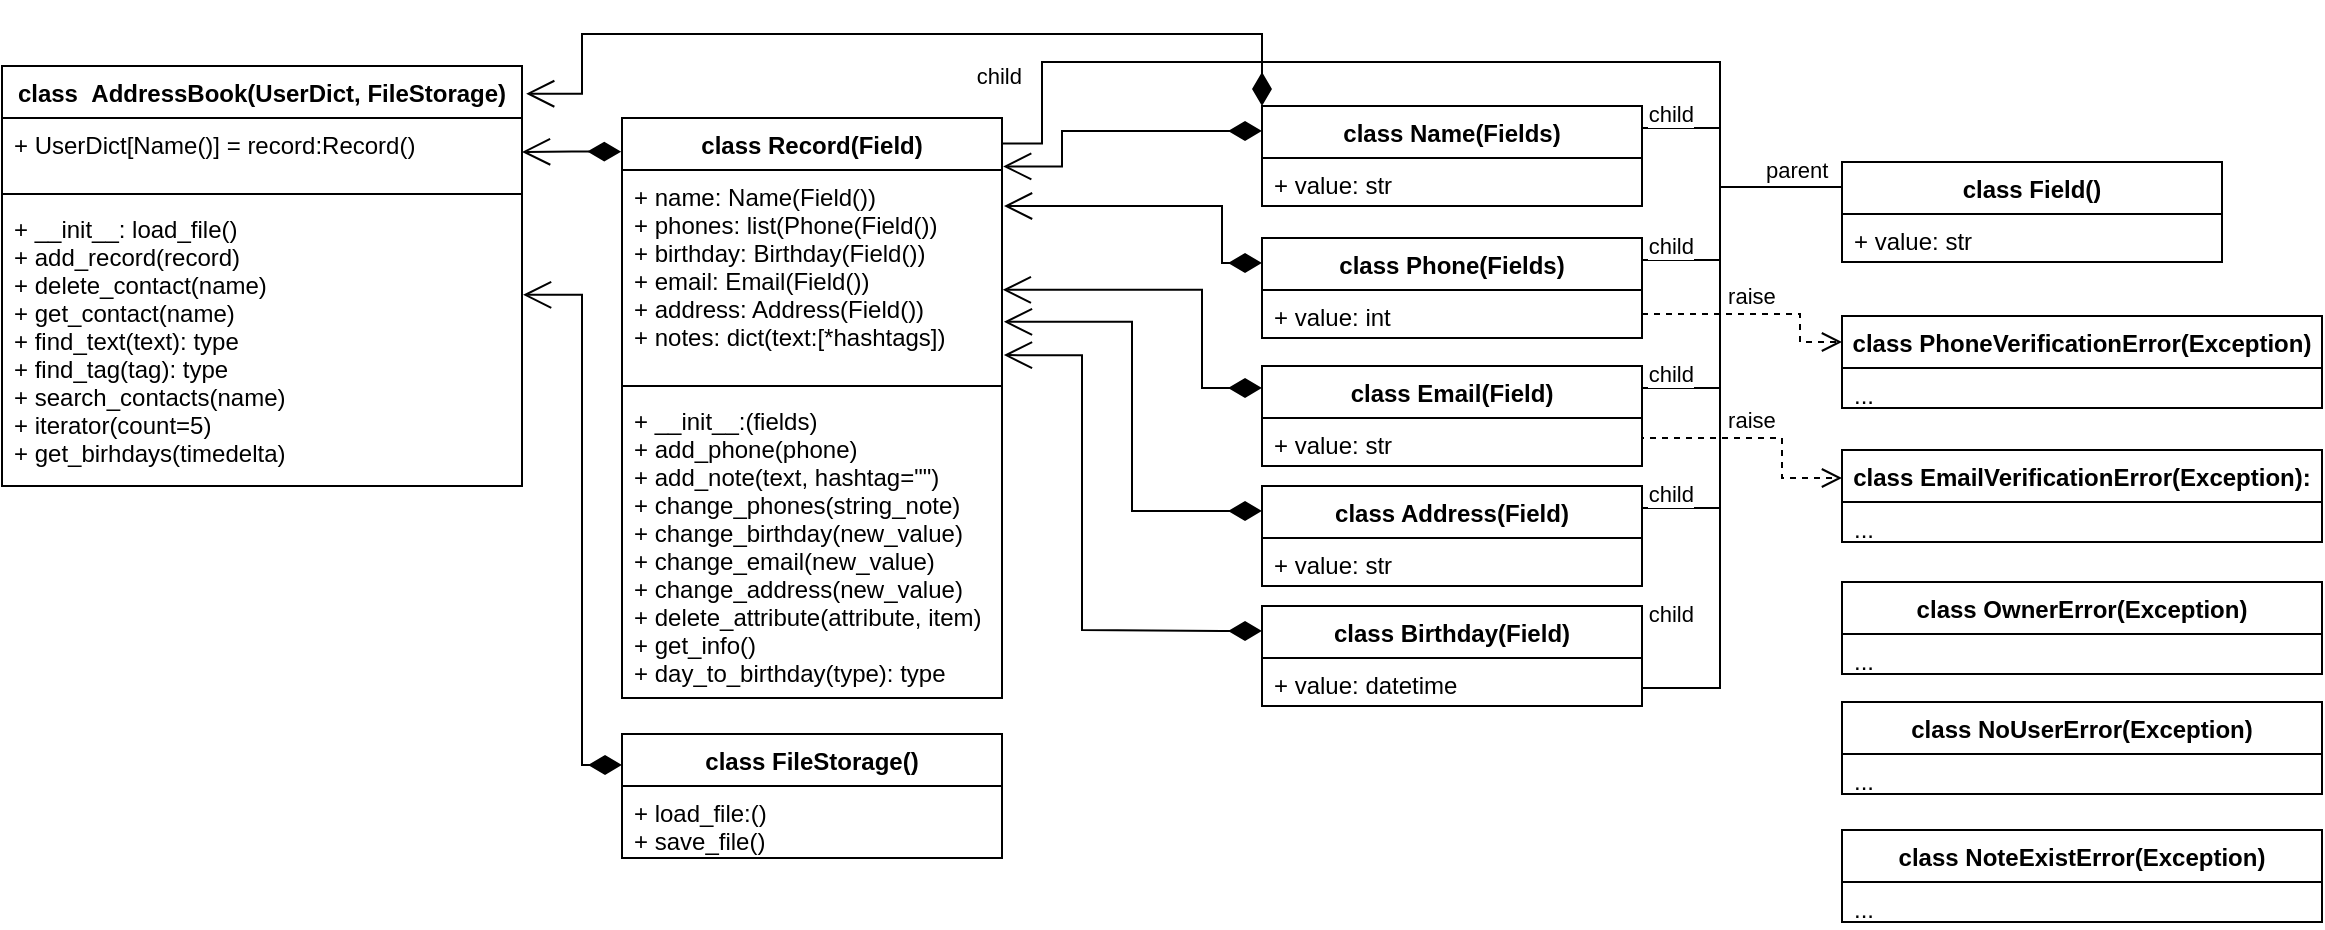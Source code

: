 <mxfile version="20.8.1" type="github" pages="2"><diagram id="h4wb6PVgTzQb7eQbDUsY" name="Class UML"><mxGraphModel dx="1050" dy="511" grid="1" gridSize="10" guides="1" tooltips="1" connect="1" arrows="1" fold="1" page="1" pageScale="1" pageWidth="1169" pageHeight="827" math="0" shadow="0"><root><mxCell id="0"/><mxCell id="1" parent="0"/><mxCell id="5iGjb7_cX-6stqhXsXWi-3" value="&lt;span style=&quot;&quot;&gt;class&amp;nbsp;&amp;nbsp;&lt;/span&gt;AddressBook(UserDict, FileStorage)" style="swimlane;fontStyle=1;align=center;verticalAlign=top;childLayout=stackLayout;horizontal=1;startSize=26;horizontalStack=0;resizeParent=1;resizeParentMax=0;resizeLast=0;collapsible=1;marginBottom=0;whiteSpace=wrap;html=1;" parent="1" vertex="1"><mxGeometry y="96" width="260" height="210" as="geometry"/></mxCell><mxCell id="5iGjb7_cX-6stqhXsXWi-4" value="+ UserDict[Name()] = record:Record()" style="text;strokeColor=none;fillColor=none;align=left;verticalAlign=top;spacingLeft=4;spacingRight=4;overflow=hidden;rotatable=0;points=[[0,0.5],[1,0.5]];portConstraint=eastwest;" parent="5iGjb7_cX-6stqhXsXWi-3" vertex="1"><mxGeometry y="26" width="260" height="34" as="geometry"/></mxCell><mxCell id="5iGjb7_cX-6stqhXsXWi-5" value="" style="line;strokeWidth=1;fillColor=none;align=left;verticalAlign=middle;spacingTop=-1;spacingLeft=3;spacingRight=3;rotatable=0;labelPosition=right;points=[];portConstraint=eastwest;strokeColor=inherit;" parent="5iGjb7_cX-6stqhXsXWi-3" vertex="1"><mxGeometry y="60" width="260" height="8" as="geometry"/></mxCell><mxCell id="5iGjb7_cX-6stqhXsXWi-6" value="+ __init__: load_file()&#xA;+ add_record(record)&#xA;+ delete_contact(name)&#xA;+ get_contact(name)&#xA;+ find_text(text): type&#xA;+ find_tag(tag): type&#xA;+ search_contacts(name)&#xA;+ iterator(count=5)&#xA;+ get_birhdays(timedelta)&#xA;&#xA;" style="text;strokeColor=none;fillColor=none;align=left;verticalAlign=top;spacingLeft=4;spacingRight=4;overflow=hidden;rotatable=0;points=[[0,0.5],[1,0.5]];portConstraint=eastwest;" parent="5iGjb7_cX-6stqhXsXWi-3" vertex="1"><mxGeometry y="68" width="260" height="142" as="geometry"/></mxCell><mxCell id="5iGjb7_cX-6stqhXsXWi-14" value="class FileStorage()" style="swimlane;fontStyle=1;align=center;verticalAlign=top;childLayout=stackLayout;horizontal=1;startSize=26;horizontalStack=0;resizeParent=1;resizeParentMax=0;resizeLast=0;collapsible=1;marginBottom=0;" parent="1" vertex="1"><mxGeometry x="310" y="430" width="190" height="62" as="geometry"/></mxCell><mxCell id="5iGjb7_cX-6stqhXsXWi-15" value="+ load_file:()&#xA;+ save_file()" style="text;strokeColor=none;fillColor=none;align=left;verticalAlign=top;spacingLeft=4;spacingRight=4;overflow=hidden;rotatable=0;points=[[0,0.5],[1,0.5]];portConstraint=eastwest;" parent="5iGjb7_cX-6stqhXsXWi-14" vertex="1"><mxGeometry y="26" width="190" height="36" as="geometry"/></mxCell><mxCell id="5iGjb7_cX-6stqhXsXWi-37" value="class Field()" style="swimlane;fontStyle=1;align=center;verticalAlign=top;childLayout=stackLayout;horizontal=1;startSize=26;horizontalStack=0;resizeParent=1;resizeParentMax=0;resizeLast=0;collapsible=1;marginBottom=0;" parent="1" vertex="1"><mxGeometry x="920" y="144" width="190" height="50" as="geometry"/></mxCell><mxCell id="5iGjb7_cX-6stqhXsXWi-38" value="+ value: str" style="text;strokeColor=none;fillColor=none;align=left;verticalAlign=top;spacingLeft=4;spacingRight=4;overflow=hidden;rotatable=0;points=[[0,0.5],[1,0.5]];portConstraint=eastwest;" parent="5iGjb7_cX-6stqhXsXWi-37" vertex="1"><mxGeometry y="26" width="190" height="24" as="geometry"/></mxCell><mxCell id="5iGjb7_cX-6stqhXsXWi-40" value="class Name(Fields)" style="swimlane;fontStyle=1;align=center;verticalAlign=top;childLayout=stackLayout;horizontal=1;startSize=26;horizontalStack=0;resizeParent=1;resizeParentMax=0;resizeLast=0;collapsible=1;marginBottom=0;" parent="1" vertex="1"><mxGeometry x="630" y="116" width="190" height="50" as="geometry"/></mxCell><mxCell id="5iGjb7_cX-6stqhXsXWi-41" value="+ value: str" style="text;strokeColor=none;fillColor=none;align=left;verticalAlign=top;spacingLeft=4;spacingRight=4;overflow=hidden;rotatable=0;points=[[0,0.5],[1,0.5]];portConstraint=eastwest;" parent="5iGjb7_cX-6stqhXsXWi-40" vertex="1"><mxGeometry y="26" width="190" height="24" as="geometry"/></mxCell><mxCell id="5iGjb7_cX-6stqhXsXWi-43" value="class Phone(Fields)" style="swimlane;fontStyle=1;align=center;verticalAlign=top;childLayout=stackLayout;horizontal=1;startSize=26;horizontalStack=0;resizeParent=1;resizeParentMax=0;resizeLast=0;collapsible=1;marginBottom=0;" parent="1" vertex="1"><mxGeometry x="630" y="182" width="190" height="50" as="geometry"/></mxCell><mxCell id="5iGjb7_cX-6stqhXsXWi-44" value="+ value: int" style="text;strokeColor=none;fillColor=none;align=left;verticalAlign=top;spacingLeft=4;spacingRight=4;overflow=hidden;rotatable=0;points=[[0,0.5],[1,0.5]];portConstraint=eastwest;" parent="5iGjb7_cX-6stqhXsXWi-43" vertex="1"><mxGeometry y="26" width="190" height="24" as="geometry"/></mxCell><mxCell id="5iGjb7_cX-6stqhXsXWi-53" value="" style="endArrow=none;html=1;edgeStyle=orthogonalEdgeStyle;rounded=0;entryX=1;entryY=0.25;entryDx=0;entryDy=0;exitX=0;exitY=0.25;exitDx=0;exitDy=0;fontStyle=1" parent="1" source="5iGjb7_cX-6stqhXsXWi-37" target="5iGjb7_cX-6stqhXsXWi-40" edge="1"><mxGeometry relative="1" as="geometry"><mxPoint x="839" y="194" as="sourcePoint"/><mxPoint x="999" y="194" as="targetPoint"/><Array as="points"><mxPoint x="859" y="157"/><mxPoint x="859" y="127"/></Array></mxGeometry></mxCell><mxCell id="5iGjb7_cX-6stqhXsXWi-54" value="parent" style="edgeLabel;resizable=0;html=1;align=left;verticalAlign=bottom;" parent="5iGjb7_cX-6stqhXsXWi-53" connectable="0" vertex="1"><mxGeometry x="-1" relative="1" as="geometry"><mxPoint x="-40" as="offset"/></mxGeometry></mxCell><mxCell id="5iGjb7_cX-6stqhXsXWi-55" value="child" style="edgeLabel;resizable=0;html=1;align=right;verticalAlign=bottom;" parent="5iGjb7_cX-6stqhXsXWi-53" connectable="0" vertex="1"><mxGeometry x="1" relative="1" as="geometry"><mxPoint x="26" as="offset"/></mxGeometry></mxCell><mxCell id="5iGjb7_cX-6stqhXsXWi-56" value="" style="endArrow=none;html=1;edgeStyle=orthogonalEdgeStyle;rounded=0;entryX=1;entryY=0.25;entryDx=0;entryDy=0;exitX=0;exitY=0.25;exitDx=0;exitDy=0;" parent="1" source="5iGjb7_cX-6stqhXsXWi-37" target="5iGjb7_cX-6stqhXsXWi-43" edge="1"><mxGeometry relative="1" as="geometry"><mxPoint x="879" y="164" as="sourcePoint"/><mxPoint x="833" y="152.5" as="targetPoint"/><Array as="points"><mxPoint x="859" y="157"/><mxPoint x="859" y="193"/></Array></mxGeometry></mxCell><mxCell id="5iGjb7_cX-6stqhXsXWi-58" value="child" style="edgeLabel;resizable=0;html=1;align=right;verticalAlign=bottom;" parent="5iGjb7_cX-6stqhXsXWi-56" connectable="0" vertex="1"><mxGeometry x="1" relative="1" as="geometry"><mxPoint x="26" as="offset"/></mxGeometry></mxCell><mxCell id="5iGjb7_cX-6stqhXsXWi-59" value="" style="endArrow=none;html=1;edgeStyle=orthogonalEdgeStyle;rounded=0;exitX=0;exitY=0.25;exitDx=0;exitDy=0;entryX=1;entryY=0.25;entryDx=0;entryDy=0;" parent="1" source="5iGjb7_cX-6stqhXsXWi-37" target="5iGjb7_cX-6stqhXsXWi-61" edge="1"><mxGeometry relative="1" as="geometry"><mxPoint x="939" y="166.5" as="sourcePoint"/><mxPoint x="889" y="274" as="targetPoint"/><Array as="points"><mxPoint x="859" y="157"/><mxPoint x="859" y="257"/></Array></mxGeometry></mxCell><mxCell id="5iGjb7_cX-6stqhXsXWi-60" value="child" style="edgeLabel;resizable=0;html=1;align=right;verticalAlign=bottom;" parent="5iGjb7_cX-6stqhXsXWi-59" connectable="0" vertex="1"><mxGeometry x="1" relative="1" as="geometry"><mxPoint x="26" as="offset"/></mxGeometry></mxCell><mxCell id="5iGjb7_cX-6stqhXsXWi-61" value="class Email(Field)" style="swimlane;fontStyle=1;align=center;verticalAlign=top;childLayout=stackLayout;horizontal=1;startSize=26;horizontalStack=0;resizeParent=1;resizeParentMax=0;resizeLast=0;collapsible=1;marginBottom=0;" parent="1" vertex="1"><mxGeometry x="630" y="246" width="190" height="50" as="geometry"/></mxCell><mxCell id="5iGjb7_cX-6stqhXsXWi-62" value="+ value: str" style="text;strokeColor=none;fillColor=none;align=left;verticalAlign=top;spacingLeft=4;spacingRight=4;overflow=hidden;rotatable=0;points=[[0,0.5],[1,0.5]];portConstraint=eastwest;" parent="5iGjb7_cX-6stqhXsXWi-61" vertex="1"><mxGeometry y="26" width="190" height="24" as="geometry"/></mxCell><mxCell id="5iGjb7_cX-6stqhXsXWi-63" value="" style="endArrow=none;html=1;edgeStyle=orthogonalEdgeStyle;rounded=0;exitX=0;exitY=0.25;exitDx=0;exitDy=0;entryX=1;entryY=0.25;entryDx=0;entryDy=0;" parent="1" source="5iGjb7_cX-6stqhXsXWi-37" target="5iGjb7_cX-6stqhXsXWi-67" edge="1"><mxGeometry relative="1" as="geometry"><mxPoint x="939" y="166.5" as="sourcePoint"/><mxPoint x="899" y="324" as="targetPoint"/><Array as="points"><mxPoint x="859" y="157"/><mxPoint x="859" y="317"/></Array></mxGeometry></mxCell><mxCell id="5iGjb7_cX-6stqhXsXWi-64" value="child" style="edgeLabel;resizable=0;html=1;align=right;verticalAlign=bottom;" parent="5iGjb7_cX-6stqhXsXWi-63" connectable="0" vertex="1"><mxGeometry x="1" relative="1" as="geometry"><mxPoint x="26" as="offset"/></mxGeometry></mxCell><mxCell id="5iGjb7_cX-6stqhXsXWi-67" value="class Address(Field)" style="swimlane;fontStyle=1;align=center;verticalAlign=top;childLayout=stackLayout;horizontal=1;startSize=26;horizontalStack=0;resizeParent=1;resizeParentMax=0;resizeLast=0;collapsible=1;marginBottom=0;" parent="1" vertex="1"><mxGeometry x="630" y="306" width="190" height="50" as="geometry"/></mxCell><mxCell id="5iGjb7_cX-6stqhXsXWi-68" value="+ value: str" style="text;strokeColor=none;fillColor=none;align=left;verticalAlign=top;spacingLeft=4;spacingRight=4;overflow=hidden;rotatable=0;points=[[0,0.5],[1,0.5]];portConstraint=eastwest;" parent="5iGjb7_cX-6stqhXsXWi-67" vertex="1"><mxGeometry y="26" width="190" height="24" as="geometry"/></mxCell><mxCell id="5iGjb7_cX-6stqhXsXWi-69" value="class Birthday(Field)" style="swimlane;fontStyle=1;align=center;verticalAlign=top;childLayout=stackLayout;horizontal=1;startSize=26;horizontalStack=0;resizeParent=1;resizeParentMax=0;resizeLast=0;collapsible=1;marginBottom=0;" parent="1" vertex="1"><mxGeometry x="630" y="366" width="190" height="50" as="geometry"/></mxCell><mxCell id="5iGjb7_cX-6stqhXsXWi-70" value="+ value: datetime" style="text;strokeColor=none;fillColor=none;align=left;verticalAlign=top;spacingLeft=4;spacingRight=4;overflow=hidden;rotatable=0;points=[[0,0.5],[1,0.5]];portConstraint=eastwest;" parent="5iGjb7_cX-6stqhXsXWi-69" vertex="1"><mxGeometry y="26" width="190" height="24" as="geometry"/></mxCell><mxCell id="5iGjb7_cX-6stqhXsXWi-71" value="" style="endArrow=none;html=1;edgeStyle=orthogonalEdgeStyle;rounded=0;exitX=0;exitY=0.25;exitDx=0;exitDy=0;entryX=1;entryY=0.25;entryDx=0;entryDy=0;" parent="1" source="5iGjb7_cX-6stqhXsXWi-37" target="5iGjb7_cX-6stqhXsXWi-69" edge="1"><mxGeometry relative="1" as="geometry"><mxPoint x="939" y="166.5" as="sourcePoint"/><mxPoint x="909" y="334.0" as="targetPoint"/><Array as="points"><mxPoint x="859" y="157"/><mxPoint x="859" y="407"/></Array></mxGeometry></mxCell><mxCell id="5iGjb7_cX-6stqhXsXWi-72" value="child" style="edgeLabel;resizable=0;html=1;align=right;verticalAlign=bottom;" parent="5iGjb7_cX-6stqhXsXWi-71" connectable="0" vertex="1"><mxGeometry x="1" relative="1" as="geometry"><mxPoint x="26" as="offset"/></mxGeometry></mxCell><mxCell id="5iGjb7_cX-6stqhXsXWi-74" value="class PhoneVerificationError(Exception)" style="swimlane;fontStyle=1;align=center;verticalAlign=top;childLayout=stackLayout;horizontal=1;startSize=26;horizontalStack=0;resizeParent=1;resizeParentMax=0;resizeLast=0;collapsible=1;marginBottom=0;" parent="1" vertex="1"><mxGeometry x="920" y="221" width="240" height="46" as="geometry"/></mxCell><mxCell id="5iGjb7_cX-6stqhXsXWi-75" value="..." style="text;strokeColor=none;fillColor=none;align=left;verticalAlign=top;spacingLeft=4;spacingRight=4;overflow=hidden;rotatable=0;points=[[0,0.5],[1,0.5]];portConstraint=eastwest;" parent="5iGjb7_cX-6stqhXsXWi-74" vertex="1"><mxGeometry y="26" width="240" height="20" as="geometry"/></mxCell><mxCell id="5iGjb7_cX-6stqhXsXWi-76" value="class NoteExistError(Exception)" style="swimlane;fontStyle=1;align=center;verticalAlign=top;childLayout=stackLayout;horizontal=1;startSize=26;horizontalStack=0;resizeParent=1;resizeParentMax=0;resizeLast=0;collapsible=1;marginBottom=0;" parent="1" vertex="1"><mxGeometry x="920" y="478" width="240" height="46" as="geometry"/></mxCell><mxCell id="5iGjb7_cX-6stqhXsXWi-77" value="..." style="text;strokeColor=none;fillColor=none;align=left;verticalAlign=top;spacingLeft=4;spacingRight=4;overflow=hidden;rotatable=0;points=[[0,0.5],[1,0.5]];portConstraint=eastwest;" parent="5iGjb7_cX-6stqhXsXWi-76" vertex="1"><mxGeometry y="26" width="240" height="20" as="geometry"/></mxCell><mxCell id="5iGjb7_cX-6stqhXsXWi-78" value="class EmailVerificationError(Exception):" style="swimlane;fontStyle=1;align=center;verticalAlign=top;childLayout=stackLayout;horizontal=1;startSize=26;horizontalStack=0;resizeParent=1;resizeParentMax=0;resizeLast=0;collapsible=1;marginBottom=0;" parent="1" vertex="1"><mxGeometry x="920" y="288" width="240" height="46" as="geometry"/></mxCell><mxCell id="5iGjb7_cX-6stqhXsXWi-79" value="..." style="text;strokeColor=none;fillColor=none;align=left;verticalAlign=top;spacingLeft=4;spacingRight=4;overflow=hidden;rotatable=0;points=[[0,0.5],[1,0.5]];portConstraint=eastwest;" parent="5iGjb7_cX-6stqhXsXWi-78" vertex="1"><mxGeometry y="26" width="240" height="20" as="geometry"/></mxCell><mxCell id="5iGjb7_cX-6stqhXsXWi-80" value="class OwnerError(Exception)" style="swimlane;fontStyle=1;align=center;verticalAlign=top;childLayout=stackLayout;horizontal=1;startSize=26;horizontalStack=0;resizeParent=1;resizeParentMax=0;resizeLast=0;collapsible=1;marginBottom=0;" parent="1" vertex="1"><mxGeometry x="920" y="354" width="240" height="46" as="geometry"/></mxCell><mxCell id="5iGjb7_cX-6stqhXsXWi-81" value="..." style="text;strokeColor=none;fillColor=none;align=left;verticalAlign=top;spacingLeft=4;spacingRight=4;overflow=hidden;rotatable=0;points=[[0,0.5],[1,0.5]];portConstraint=eastwest;" parent="5iGjb7_cX-6stqhXsXWi-80" vertex="1"><mxGeometry y="26" width="240" height="20" as="geometry"/></mxCell><mxCell id="5iGjb7_cX-6stqhXsXWi-82" value="class NoUserError(Exception)" style="swimlane;fontStyle=1;align=center;verticalAlign=top;childLayout=stackLayout;horizontal=1;startSize=26;horizontalStack=0;resizeParent=1;resizeParentMax=0;resizeLast=0;collapsible=1;marginBottom=0;" parent="1" vertex="1"><mxGeometry x="920" y="414" width="240" height="46" as="geometry"/></mxCell><mxCell id="5iGjb7_cX-6stqhXsXWi-83" value="..." style="text;strokeColor=none;fillColor=none;align=left;verticalAlign=top;spacingLeft=4;spacingRight=4;overflow=hidden;rotatable=0;points=[[0,0.5],[1,0.5]];portConstraint=eastwest;" parent="5iGjb7_cX-6stqhXsXWi-82" vertex="1"><mxGeometry y="26" width="240" height="20" as="geometry"/></mxCell><mxCell id="5iGjb7_cX-6stqhXsXWi-84" value="raise&amp;nbsp;" style="html=1;verticalAlign=bottom;endArrow=open;dashed=1;endSize=8;rounded=0;edgeStyle=orthogonalEdgeStyle;exitX=1;exitY=0.5;exitDx=0;exitDy=0;" parent="1" source="5iGjb7_cX-6stqhXsXWi-44" edge="1"><mxGeometry x="-0.024" relative="1" as="geometry"><mxPoint x="909" y="264" as="sourcePoint"/><mxPoint x="920" y="234" as="targetPoint"/><Array as="points"><mxPoint x="899" y="220"/><mxPoint x="899" y="234"/></Array><mxPoint as="offset"/></mxGeometry></mxCell><mxCell id="5iGjb7_cX-6stqhXsXWi-87" value="raise&amp;nbsp;" style="html=1;verticalAlign=bottom;endArrow=open;dashed=1;endSize=8;rounded=0;edgeStyle=orthogonalEdgeStyle;exitX=1;exitY=0.5;exitDx=0;exitDy=0;" parent="1" source="5iGjb7_cX-6stqhXsXWi-62" edge="1"><mxGeometry x="-0.053" relative="1" as="geometry"><mxPoint x="823" y="310" as="sourcePoint"/><mxPoint x="920" y="302" as="targetPoint"/><Array as="points"><mxPoint x="820" y="282"/><mxPoint x="890" y="282"/><mxPoint x="890" y="302"/></Array><mxPoint as="offset"/></mxGeometry></mxCell><mxCell id="5iGjb7_cX-6stqhXsXWi-88" value="class Record(Field)" style="swimlane;fontStyle=1;align=center;verticalAlign=top;childLayout=stackLayout;horizontal=1;startSize=26;horizontalStack=0;resizeParent=1;resizeParentMax=0;resizeLast=0;collapsible=1;marginBottom=0;" parent="1" vertex="1"><mxGeometry x="310" y="122" width="190" height="290" as="geometry"/></mxCell><mxCell id="5iGjb7_cX-6stqhXsXWi-89" value="+ name: Name(Field())&#xA;+ phones: list(Phone(Field())&#xA;+ birthday: Birthday(Field())&#xA;+ email: Email(Field())&#xA;+ address: Address(Field())&#xA;+ notes: dict(text:[*hashtags])&#xA;" style="text;strokeColor=none;fillColor=none;align=left;verticalAlign=top;spacingLeft=4;spacingRight=4;overflow=hidden;rotatable=0;points=[[0,0.5],[1,0.5]];portConstraint=eastwest;" parent="5iGjb7_cX-6stqhXsXWi-88" vertex="1"><mxGeometry y="26" width="190" height="104" as="geometry"/></mxCell><mxCell id="5iGjb7_cX-6stqhXsXWi-90" value="" style="line;strokeWidth=1;fillColor=none;align=left;verticalAlign=middle;spacingTop=-1;spacingLeft=3;spacingRight=3;rotatable=0;labelPosition=right;points=[];portConstraint=eastwest;strokeColor=inherit;" parent="5iGjb7_cX-6stqhXsXWi-88" vertex="1"><mxGeometry y="130" width="190" height="8" as="geometry"/></mxCell><mxCell id="5iGjb7_cX-6stqhXsXWi-91" value="+ __init__:(fields)&#xA;+ add_phone(phone)&#xA;+ add_note(text, hashtag=&quot;&quot;)&#xA;+ change_phones(string_note)&#xA;+ change_birthday(new_value)&#xA;+ change_email(new_value)&#xA;+ change_address(new_value)&#xA;+ delete_attribute(attribute, item)&#xA;+ get_info()&#xA;+ day_to_birthday(type): type&#xA;" style="text;strokeColor=none;fillColor=none;align=left;verticalAlign=top;spacingLeft=4;spacingRight=4;overflow=hidden;rotatable=0;points=[[0,0.5],[1,0.5]];portConstraint=eastwest;" parent="5iGjb7_cX-6stqhXsXWi-88" vertex="1"><mxGeometry y="138" width="190" height="152" as="geometry"/></mxCell><mxCell id="5iGjb7_cX-6stqhXsXWi-92" value="" style="endArrow=none;html=1;edgeStyle=orthogonalEdgeStyle;rounded=0;exitX=0;exitY=0.25;exitDx=0;exitDy=0;entryX=1.001;entryY=0.044;entryDx=0;entryDy=0;entryPerimeter=0;" parent="1" source="5iGjb7_cX-6stqhXsXWi-37" target="5iGjb7_cX-6stqhXsXWi-88" edge="1"><mxGeometry relative="1" as="geometry"><mxPoint x="939" y="166.5" as="sourcePoint"/><mxPoint x="833.0" y="416.5" as="targetPoint"/><Array as="points"><mxPoint x="859" y="157"/><mxPoint x="859" y="94"/><mxPoint x="520" y="94"/><mxPoint x="520" y="135"/></Array></mxGeometry></mxCell><mxCell id="5iGjb7_cX-6stqhXsXWi-93" value="child" style="edgeLabel;resizable=0;html=1;align=right;verticalAlign=bottom;" parent="5iGjb7_cX-6stqhXsXWi-92" connectable="0" vertex="1"><mxGeometry x="1" relative="1" as="geometry"><mxPoint x="10" y="-25" as="offset"/></mxGeometry></mxCell><mxCell id="5iGjb7_cX-6stqhXsXWi-94" value="" style="endArrow=open;html=1;endSize=12;startArrow=diamondThin;startSize=14;startFill=1;edgeStyle=orthogonalEdgeStyle;align=left;verticalAlign=bottom;rounded=0;exitX=0;exitY=0.25;exitDx=0;exitDy=0;entryX=1.003;entryY=-0.017;entryDx=0;entryDy=0;entryPerimeter=0;" parent="1" source="5iGjb7_cX-6stqhXsXWi-40" target="5iGjb7_cX-6stqhXsXWi-89" edge="1"><mxGeometry x="-0.563" y="1" relative="1" as="geometry"><mxPoint x="639" y="274" as="sourcePoint"/><mxPoint x="520" y="120" as="targetPoint"/><Array as="points"><mxPoint x="530" y="129"/><mxPoint x="530" y="146"/></Array><mxPoint as="offset"/></mxGeometry></mxCell><mxCell id="5iGjb7_cX-6stqhXsXWi-95" value="" style="endArrow=open;html=1;endSize=12;startArrow=diamondThin;startSize=14;startFill=1;edgeStyle=orthogonalEdgeStyle;align=left;verticalAlign=bottom;rounded=0;exitX=0;exitY=0.25;exitDx=0;exitDy=0;entryX=1.005;entryY=0.169;entryDx=0;entryDy=0;entryPerimeter=0;" parent="1" source="5iGjb7_cX-6stqhXsXWi-43" target="5iGjb7_cX-6stqhXsXWi-89" edge="1"><mxGeometry x="-0.884" y="-5" relative="1" as="geometry"><mxPoint x="589" y="136.5" as="sourcePoint"/><mxPoint x="489" y="145" as="targetPoint"/><Array as="points"><mxPoint x="610" y="195"/><mxPoint x="610" y="166"/><mxPoint x="501" y="166"/></Array><mxPoint as="offset"/></mxGeometry></mxCell><mxCell id="5iGjb7_cX-6stqhXsXWi-96" value="" style="endArrow=open;html=1;endSize=12;startArrow=diamondThin;startSize=14;startFill=1;edgeStyle=orthogonalEdgeStyle;align=left;verticalAlign=bottom;rounded=0;exitX=0;exitY=0.25;exitDx=0;exitDy=0;entryX=1.005;entryY=0.73;entryDx=0;entryDy=0;entryPerimeter=0;" parent="1" source="5iGjb7_cX-6stqhXsXWi-67" target="5iGjb7_cX-6stqhXsXWi-89" edge="1"><mxGeometry x="-1" y="3" relative="1" as="geometry"><mxPoint x="599" y="146.5" as="sourcePoint"/><mxPoint x="509" y="178.0" as="targetPoint"/></mxGeometry></mxCell><mxCell id="5iGjb7_cX-6stqhXsXWi-97" value="" style="endArrow=open;html=1;endSize=12;startArrow=diamondThin;startSize=14;startFill=1;edgeStyle=orthogonalEdgeStyle;align=left;verticalAlign=bottom;rounded=0;entryX=1.002;entryY=0.576;entryDx=0;entryDy=0;entryPerimeter=0;" parent="1" source="5iGjb7_cX-6stqhXsXWi-61" target="5iGjb7_cX-6stqhXsXWi-89" edge="1"><mxGeometry x="-0.81" y="3" relative="1" as="geometry"><mxPoint x="610" y="260" as="sourcePoint"/><mxPoint x="489" y="288.0" as="targetPoint"/><Array as="points"><mxPoint x="600" y="257"/><mxPoint x="600" y="208"/></Array><mxPoint as="offset"/></mxGeometry></mxCell><mxCell id="5iGjb7_cX-6stqhXsXWi-99" value="" style="endArrow=open;html=1;endSize=12;startArrow=diamondThin;startSize=14;startFill=1;edgeStyle=orthogonalEdgeStyle;align=left;verticalAlign=bottom;rounded=0;entryX=1.005;entryY=0.89;entryDx=0;entryDy=0;entryPerimeter=0;exitX=0;exitY=0.25;exitDx=0;exitDy=0;" parent="1" source="5iGjb7_cX-6stqhXsXWi-69" target="5iGjb7_cX-6stqhXsXWi-89" edge="1"><mxGeometry x="-1" y="3" relative="1" as="geometry"><mxPoint x="610" y="420" as="sourcePoint"/><mxPoint x="529" y="198.0" as="targetPoint"/><Array as="points"><mxPoint x="610" y="378"/><mxPoint x="540" y="378"/><mxPoint x="540" y="209"/></Array></mxGeometry></mxCell><mxCell id="ylgyKEbLxmSnA2V4qD4A-1" value="" style="endArrow=open;html=1;endSize=12;startArrow=diamondThin;startSize=14;startFill=1;edgeStyle=orthogonalEdgeStyle;align=left;verticalAlign=bottom;rounded=0;exitX=0;exitY=0.25;exitDx=0;exitDy=0;entryX=1.002;entryY=0.327;entryDx=0;entryDy=0;entryPerimeter=0;" parent="1" source="5iGjb7_cX-6stqhXsXWi-14" target="5iGjb7_cX-6stqhXsXWi-6" edge="1"><mxGeometry x="-1" y="3" relative="1" as="geometry"><mxPoint x="310" y="429.94" as="sourcePoint"/><mxPoint x="260" y="170" as="targetPoint"/><Array as="points"><mxPoint x="290" y="446"/><mxPoint x="290" y="210"/></Array></mxGeometry></mxCell><mxCell id="ylgyKEbLxmSnA2V4qD4A-2" value="" style="endArrow=open;html=1;endSize=12;startArrow=diamondThin;startSize=14;startFill=1;edgeStyle=orthogonalEdgeStyle;align=left;verticalAlign=bottom;rounded=0;exitX=-0.002;exitY=0.058;exitDx=0;exitDy=0;exitPerimeter=0;" parent="1" source="5iGjb7_cX-6stqhXsXWi-88" target="5iGjb7_cX-6stqhXsXWi-4" edge="1"><mxGeometry x="-1" y="3" relative="1" as="geometry"><mxPoint x="290" y="140" as="sourcePoint"/><mxPoint x="270" y="140" as="targetPoint"/><Array as="points"/></mxGeometry></mxCell><mxCell id="ylgyKEbLxmSnA2V4qD4A-3" value="" style="endArrow=open;html=1;endSize=12;startArrow=diamondThin;startSize=14;startFill=1;edgeStyle=orthogonalEdgeStyle;align=left;verticalAlign=bottom;rounded=0;entryX=1.008;entryY=0.066;entryDx=0;entryDy=0;entryPerimeter=0;exitX=0;exitY=0.25;exitDx=0;exitDy=0;" parent="1" target="5iGjb7_cX-6stqhXsXWi-3" edge="1"><mxGeometry x="-1" y="3" relative="1" as="geometry"><mxPoint x="630" y="116" as="sourcePoint"/><mxPoint x="500.95" y="-53.94" as="targetPoint"/><Array as="points"><mxPoint x="630" y="80"/><mxPoint x="290" y="80"/><mxPoint x="290" y="110"/></Array></mxGeometry></mxCell></root></mxGraphModel></diagram><diagram id="lkbGI9CGofgn3ggiknXM" name="Package UML"><mxGraphModel dx="1036" dy="614" grid="1" gridSize="10" guides="1" tooltips="1" connect="1" arrows="1" fold="1" page="1" pageScale="1" pageWidth="827" pageHeight="1169" math="0" shadow="0"><root><mxCell id="0"/><mxCell id="1" parent="0"/><mxCell id="g9xhLTUX0sFXQ6Etco6q-10" value="package" style="shape=folder;fontStyle=1;spacingTop=10;tabWidth=40;tabHeight=14;tabPosition=left;html=1;fontColor=#000000;" parent="1" vertex="1"><mxGeometry x="50" y="10" width="1550" height="1140" as="geometry"/></mxCell><mxCell id="g9xhLTUX0sFXQ6Etco6q-8" value="" style="group" parent="1" vertex="1" connectable="0"><mxGeometry x="110" y="30" width="1450" height="950" as="geometry"/></mxCell><mxCell id="JYqpAR1d-tj1aA7JaOOP-8" value="" style="shape=folder;fontStyle=1;spacingTop=10;tabWidth=40;tabHeight=14;tabPosition=left;html=1;fontColor=#F0F0F0;" parent="g9xhLTUX0sFXQ6Etco6q-8" vertex="1"><mxGeometry y="10" width="1450" height="940" as="geometry"/></mxCell><mxCell id="SE9m8_hr8110-U9Y5uF3-13" value="" style="group" parent="g9xhLTUX0sFXQ6Etco6q-8" vertex="1" connectable="0"><mxGeometry x="130" y="670" width="280" height="200" as="geometry"/></mxCell><mxCell id="SE9m8_hr8110-U9Y5uF3-11" value="main.py&#10;&#10;from functions import commands_&#10;dict, parser, users, hello&#10;import addressbook&#10;import console&#10;&#10;the_end = False" style="shape=module;align=center;spacingLeft=20;align=center;verticalAlign=top;fontStyle=0;labelPosition=center;verticalLabelPosition=middle;" parent="SE9m8_hr8110-U9Y5uF3-13" vertex="1"><mxGeometry width="280" height="200" as="geometry"/></mxCell><mxCell id="SE9m8_hr8110-U9Y5uF3-12" value="&lt;p style=&quot;margin: 4px 0px 0px; text-align: center;&quot;&gt;functions&lt;/p&gt;&lt;hr&gt;&lt;p style=&quot;margin:0px;margin-left:8px;&quot;&gt;&lt;span style=&quot;background-color: rgb(255, 255, 255);&quot;&gt;main()&lt;/span&gt;&lt;/p&gt;&lt;p style=&quot;margin:0px;margin-left:8px;&quot;&gt;&lt;span style=&quot;background-color: rgb(255, 255, 255);&quot;&gt;&lt;br&gt;&lt;/span&gt;&lt;/p&gt;" style="verticalAlign=top;align=left;overflow=fill;fontSize=12;fontFamily=Helvetica;html=1;" parent="SE9m8_hr8110-U9Y5uF3-13" vertex="1"><mxGeometry x="40" y="125" width="210" height="60" as="geometry"/></mxCell><mxCell id="SE9m8_hr8110-U9Y5uF3-18" value="exc.py&#10;&#10;class PhoneVerificationError(Exception):&#10;class EmailVerificationError(Exception):&#10;class OwnerError(Exception):&#10;class NoUserError(Exception):&#10;class NoteExistError(Exception):&#10;" style="shape=module;align=center;spacingLeft=20;align=center;verticalAlign=top;fontStyle=0;labelPosition=center;verticalLabelPosition=middle;" parent="g9xhLTUX0sFXQ6Etco6q-8" vertex="1"><mxGeometry x="1107.5" y="810" width="270" height="120" as="geometry"/></mxCell><mxCell id="SE9m8_hr8110-U9Y5uF3-23" value="" style="group" parent="g9xhLTUX0sFXQ6Etco6q-8" vertex="1" connectable="0"><mxGeometry x="1100" y="620" width="270" height="160" as="geometry"/></mxCell><mxCell id="SE9m8_hr8110-U9Y5uF3-15" value="input_error.py&#10;&#10;from exc import PhoneVerificationError,&#10; EmailVerificationError, OwnerError,&#10; NoUserError, NoteExistError&#10;" style="shape=module;align=center;spacingLeft=20;align=center;verticalAlign=top;fontStyle=0;labelPosition=center;verticalLabelPosition=middle;" parent="SE9m8_hr8110-U9Y5uF3-23" vertex="1"><mxGeometry width="270" height="160" as="geometry"/></mxCell><mxCell id="SE9m8_hr8110-U9Y5uF3-16" value="&lt;p style=&quot;margin: 4px 0px 0px; text-align: center;&quot;&gt;functions&lt;/p&gt;&lt;hr&gt;&lt;p style=&quot;margin:0px;margin-left:8px;&quot;&gt;&lt;span style=&quot;background-color: rgb(255, 255, 255);&quot;&gt;input_error(func):&lt;/span&gt;&lt;/p&gt;&lt;p style=&quot;margin:0px;margin-left:8px;&quot;&gt;&lt;span style=&quot;background-color: rgb(255, 255, 255);&quot;&gt;&lt;span style=&quot;white-space: pre;&quot;&gt;&#9;&lt;/span&gt;inner(*args, **kwargs)&lt;br&gt;&lt;/span&gt;&lt;/p&gt;&lt;p style=&quot;margin:0px;margin-left:8px;&quot;&gt;&lt;span style=&quot;background-color: rgb(255, 255, 255);&quot;&gt;&lt;br&gt;&lt;/span&gt;&lt;/p&gt;" style="verticalAlign=top;align=left;overflow=fill;fontSize=12;fontFamily=Helvetica;html=1;" parent="SE9m8_hr8110-U9Y5uF3-23" vertex="1"><mxGeometry x="35" y="89.997" width="210" height="61.364" as="geometry"/></mxCell><mxCell id="SE9m8_hr8110-U9Y5uF3-28" value="__init__.py&#10;&#10;import os, sys;&#10; sys.path.append(os.path.dirname(os.path.realpath(__file__)))&#10;" style="shape=module;align=center;spacingLeft=20;align=center;verticalAlign=top;fontStyle=0;labelPosition=center;verticalLabelPosition=middle;" parent="g9xhLTUX0sFXQ6Etco6q-8" vertex="1"><mxGeometry x="20" y="40" width="380" height="80" as="geometry"/></mxCell><mxCell id="SE9m8_hr8110-U9Y5uF3-36" value="fields" style="shape=folder;fontStyle=1;tabWidth=110;tabHeight=30;tabPosition=left;html=1;boundedLbl=1;labelInHeader=1;container=1;collapsible=0;recursiveResize=0;labelBackgroundColor=#FFFFFF;labelBorderColor=none;fontFamily=Helvetica;fontSize=14;fontColor=#000000;" parent="g9xhLTUX0sFXQ6Etco6q-8" vertex="1"><mxGeometry x="1050" y="40" width="385" height="540" as="geometry"/></mxCell><mxCell id="SE9m8_hr8110-U9Y5uF3-37" value="__init__.py: from fields.field import Field..." style="html=1;labelBackgroundColor=#FFFFFF;labelBorderColor=none;fontFamily=Helvetica;fontSize=14;fontColor=#000000;" parent="SE9m8_hr8110-U9Y5uF3-36" vertex="1"><mxGeometry width="330" height="30" relative="1" as="geometry"><mxPoint x="20" y="50" as="offset"/></mxGeometry></mxCell><mxCell id="SE9m8_hr8110-U9Y5uF3-38" value="address.py: from fields.field import Field&amp;nbsp;&lt;br&gt;class Address(Field)" style="html=1;labelBackgroundColor=#FFFFFF;labelBorderColor=none;fontFamily=Helvetica;fontSize=14;fontColor=#000000;" parent="SE9m8_hr8110-U9Y5uF3-36" vertex="1"><mxGeometry x="20" y="90" width="330" height="40" as="geometry"/></mxCell><mxCell id="SE9m8_hr8110-U9Y5uF3-39" value="birthday.py: from fields.field import Field&lt;br&gt;from datetime import date, datetime&lt;br style=&quot;border-color: var(--border-color);&quot;&gt;class Birthday(Field)" style="html=1;labelBackgroundColor=#FFFFFF;labelBorderColor=none;fontFamily=Helvetica;fontSize=14;fontColor=#000000;" parent="SE9m8_hr8110-U9Y5uF3-36" vertex="1"><mxGeometry x="20" y="140" width="330" height="70" as="geometry"/></mxCell><mxCell id="SE9m8_hr8110-U9Y5uF3-40" value="email.py:&amp;nbsp;&lt;br&gt;&amp;nbsp;from fields.field import Field&lt;br style=&quot;border-color: var(--border-color);&quot;&gt;from exc import EmailVerificationError&lt;br style=&quot;border-color: var(--border-color);&quot;&gt;class Email(Field)" style="html=1;labelBackgroundColor=#FFFFFF;labelBorderColor=none;fontFamily=Helvetica;fontSize=14;fontColor=#000000;" parent="SE9m8_hr8110-U9Y5uF3-36" vertex="1"><mxGeometry x="20" y="220" width="330" height="70" as="geometry"/></mxCell><mxCell id="SE9m8_hr8110-U9Y5uF3-43" value="field.py: class Field()" style="html=1;labelBackgroundColor=#FFFFFF;labelBorderColor=none;fontFamily=Helvetica;fontSize=14;fontColor=#000000;" parent="SE9m8_hr8110-U9Y5uF3-36" vertex="1"><mxGeometry x="20" y="300" width="330" height="30" as="geometry"/></mxCell><mxCell id="SE9m8_hr8110-U9Y5uF3-42" value="name.py:&amp;nbsp;&amp;nbsp;from fields.field import Field&lt;br style=&quot;border-color: var(--border-color);&quot;&gt;class Name(Fields)" style="html=1;labelBackgroundColor=#FFFFFF;labelBorderColor=none;fontFamily=Helvetica;fontSize=14;fontColor=#000000;" parent="SE9m8_hr8110-U9Y5uF3-36" vertex="1"><mxGeometry x="20" y="400" width="330" height="50" as="geometry"/></mxCell><mxCell id="SE9m8_hr8110-U9Y5uF3-41" value="notes.py:&amp;nbsp;&amp;nbsp;from fields.field import Field&lt;br style=&quot;border-color: var(--border-color);&quot;&gt;from collections import UserDict&lt;br style=&quot;border-color: var(--border-color);&quot;&gt;class Notes(UserDict)" style="html=1;labelBackgroundColor=#FFFFFF;labelBorderColor=none;fontFamily=Helvetica;fontSize=14;fontColor=#000000;" parent="SE9m8_hr8110-U9Y5uF3-36" vertex="1"><mxGeometry x="20" y="340" width="330" height="60" as="geometry"/></mxCell><mxCell id="SE9m8_hr8110-U9Y5uF3-45" value="phone.py:&amp;nbsp;&amp;nbsp;from fields.field import Field&lt;br style=&quot;border-color: var(--border-color);&quot;&gt;from exc import PhoneVerificationError&lt;br style=&quot;border-color: var(--border-color);&quot;&gt;class Phone(Field)" style="html=1;labelBackgroundColor=#FFFFFF;labelBorderColor=none;fontFamily=Helvetica;fontSize=14;fontColor=#000000;" parent="SE9m8_hr8110-U9Y5uF3-36" vertex="1"><mxGeometry x="20" y="470" width="330" height="60" as="geometry"/></mxCell><mxCell id="JYqpAR1d-tj1aA7JaOOP-4" value="" style="group" parent="g9xhLTUX0sFXQ6Etco6q-8" vertex="1" connectable="0"><mxGeometry x="440" y="420" width="280" height="160" as="geometry"/></mxCell><mxCell id="SE9m8_hr8110-U9Y5uF3-4" value="saveload.py&#10;&#10;import pickle&#10;from pathlib import Path&#10;import os" style="shape=module;align=center;spacingLeft=20;align=center;verticalAlign=top;fontStyle=0;labelPosition=center;verticalLabelPosition=middle;" parent="JYqpAR1d-tj1aA7JaOOP-4" vertex="1"><mxGeometry width="280" height="160" as="geometry"/></mxCell><mxCell id="SE9m8_hr8110-U9Y5uF3-5" value="class FileStorage()" style="swimlane;fontStyle=1;align=center;verticalAlign=top;childLayout=stackLayout;horizontal=1;startSize=26;horizontalStack=0;resizeParent=1;resizeParentMax=0;resizeLast=0;collapsible=1;marginBottom=0;" parent="JYqpAR1d-tj1aA7JaOOP-4" vertex="1"><mxGeometry x="55" y="85" width="190" height="62" as="geometry"/></mxCell><mxCell id="SE9m8_hr8110-U9Y5uF3-8" value="+ load_file:()&#10;+ save_file()" style="text;strokeColor=none;fillColor=none;align=left;verticalAlign=top;spacingLeft=4;spacingRight=4;overflow=hidden;rotatable=0;points=[[0,0.5],[1,0.5]];portConstraint=eastwest;" parent="SE9m8_hr8110-U9Y5uF3-5" vertex="1"><mxGeometry y="26" width="190" height="36" as="geometry"/></mxCell><mxCell id="JYqpAR1d-tj1aA7JaOOP-5" value="" style="group" parent="g9xhLTUX0sFXQ6Etco6q-8" vertex="1" connectable="0"><mxGeometry x="770" y="110" width="250" height="460" as="geometry"/></mxCell><mxCell id="Uk5Y_ZjaBXsbPBrBAX5W-15" value="record.py&#10;&#10;from datetime import datetime&#10;from fields import Address, &#10;Birthday, Email, Name, &#10;Notes, Phone, Field&#10;&#10;" style="shape=module;align=left;spacingLeft=20;align=center;verticalAlign=top;" parent="JYqpAR1d-tj1aA7JaOOP-5" vertex="1"><mxGeometry width="250" height="460" as="geometry"/></mxCell><mxCell id="Uk5Y_ZjaBXsbPBrBAX5W-8" value="class Record(Field)" style="swimlane;fontStyle=1;align=center;verticalAlign=top;childLayout=stackLayout;horizontal=1;startSize=26;horizontalStack=0;resizeParent=1;resizeParentMax=0;resizeLast=0;collapsible=1;marginBottom=0;" parent="JYqpAR1d-tj1aA7JaOOP-5" vertex="1"><mxGeometry x="30" y="106" width="190" height="320" as="geometry"/></mxCell><mxCell id="Uk5Y_ZjaBXsbPBrBAX5W-10" value="" style="line;strokeWidth=1;fillColor=none;align=left;verticalAlign=middle;spacingTop=-1;spacingLeft=3;spacingRight=3;rotatable=0;labelPosition=right;points=[];portConstraint=eastwest;strokeColor=inherit;" parent="Uk5Y_ZjaBXsbPBrBAX5W-8" vertex="1"><mxGeometry y="26" width="190" height="8" as="geometry"/></mxCell><mxCell id="Uk5Y_ZjaBXsbPBrBAX5W-9" value="+ field: Name(Field())&#10;+ field: Phones(Field())&#10;+ field: Birthday(Field())&#10;+ field: Email(Field())&#10;+ field: Address(Field())&#10;+ field: notes(dict)&#10;" style="text;strokeColor=none;fillColor=none;align=left;verticalAlign=top;spacingLeft=4;spacingRight=4;overflow=hidden;rotatable=0;points=[[0,0.5],[1,0.5]];portConstraint=eastwest;" parent="Uk5Y_ZjaBXsbPBrBAX5W-8" vertex="1"><mxGeometry y="34" width="190" height="104" as="geometry"/></mxCell><mxCell id="Uk5Y_ZjaBXsbPBrBAX5W-11" value="+ __init__:(fields)&#10;+ add_phone(phone)&#10;+ add_note(text, hashtag=&quot;&quot;)&#10;+ change_phones(string_note)&#10;+ change_birthday(new_value)&#10;+ change_email(new_value)&#10;+ change_address(new_value)&#10;+ delete_attribute(attribute, item)&#10;+ get_info()&#10;+ day_to_birthday(type): type&#10;+ __str__()&#10;+ __repr__()" style="text;strokeColor=none;fillColor=none;align=left;verticalAlign=top;spacingLeft=4;spacingRight=4;overflow=hidden;rotatable=0;points=[[0,0.5],[1,0.5]];portConstraint=eastwest;" parent="Uk5Y_ZjaBXsbPBrBAX5W-8" vertex="1"><mxGeometry y="138" width="190" height="182" as="geometry"/></mxCell><mxCell id="JYqpAR1d-tj1aA7JaOOP-6" value="" style="group" parent="g9xhLTUX0sFXQ6Etco6q-8" vertex="1" connectable="0"><mxGeometry x="130" y="140" width="280" height="460" as="geometry"/></mxCell><mxCell id="SE9m8_hr8110-U9Y5uF3-2" value="functions.py&#10;&#10;from addressbook import AddressBook&#10;from input_error import input_error&#10;from record import Record&#10;from exc import NoUserError, NoteExistError&#10;import cleaner&#10;&#10;command_dict = {...commands...}&#10;users = AddressBook()&#10;" style="shape=module;align=center;spacingLeft=20;align=center;verticalAlign=top;fontStyle=0;labelPosition=center;verticalLabelPosition=middle;" parent="JYqpAR1d-tj1aA7JaOOP-6" vertex="1"><mxGeometry width="280" height="460" as="geometry"/></mxCell><mxCell id="SE9m8_hr8110-U9Y5uF3-3" value="&lt;p style=&quot;margin: 4px 0px 0px; text-align: center;&quot;&gt;functions&lt;/p&gt;&lt;hr&gt;&lt;p style=&quot;margin:0px;margin-left:8px;&quot;&gt;&lt;span style=&quot;background-color: rgb(255, 255, 255);&quot;&gt;parser(user_input)&lt;/span&gt;&lt;/p&gt;&lt;p style=&quot;margin:0px;margin-left:8px;&quot;&gt;&lt;span style=&quot;background-color: rgb(255, 255, 255);&quot;&gt;handler(parsed_input)@input_error&lt;/span&gt;&lt;/p&gt;&lt;p style=&quot;margin:0px;margin-left:8px;&quot;&gt;&lt;span style=&quot;background-color: rgb(255, 255, 255);&quot;&gt;hello()&lt;/span&gt;&lt;span style=&quot;background-color: rgb(255, 255, 255);&quot;&gt;&lt;br&gt;&lt;/span&gt;&lt;/p&gt;&lt;p style=&quot;margin:0px;margin-left:8px;&quot;&gt;&lt;span style=&quot;background-color: rgb(255, 255, 255);&quot;&gt;add(string)&lt;/span&gt;&lt;span style=&quot;background-color: rgb(255, 255, 255);&quot;&gt;&lt;br&gt;&lt;/span&gt;&lt;/p&gt;&lt;p style=&quot;margin:0px;margin-left:8px;&quot;&gt;&lt;span style=&quot;background-color: rgb(255, 255, 255);&quot;&gt;add_phone(string)&lt;/span&gt;&lt;span style=&quot;background-color: rgb(255, 255, 255);&quot;&gt;&lt;br&gt;&lt;/span&gt;&lt;/p&gt;&lt;p style=&quot;margin:0px;margin-left:8px;&quot;&gt;&lt;span style=&quot;background-color: rgb(255, 255, 255);&quot;&gt;add_note(string)&lt;/span&gt;&lt;/p&gt;&lt;p style=&quot;margin:0px;margin-left:8px;&quot;&gt;&lt;span style=&quot;background-color: rgb(255, 255, 255);&quot;&gt;change_attr(string)&lt;/span&gt;&lt;/p&gt;&lt;p style=&quot;margin:0px;margin-left:8px;&quot;&gt;&lt;span style=&quot;background-color: rgb(255, 255, 255);&quot;&gt;delete_attribute(string)&lt;/span&gt;&lt;span style=&quot;background-color: rgb(255, 255, 255);&quot;&gt;&lt;br&gt;&lt;/span&gt;&lt;/p&gt;&lt;p style=&quot;margin:0px;margin-left:8px;&quot;&gt;&lt;span style=&quot;background-color: rgb(255, 255, 255);&quot;&gt;find_tag(string)&lt;/span&gt;&lt;span style=&quot;background-color: rgb(255, 255, 255);&quot;&gt;&lt;br&gt;&lt;/span&gt;&lt;/p&gt;&lt;p style=&quot;margin:0px;margin-left:8px;&quot;&gt;&lt;span style=&quot;background-color: rgb(255, 255, 255);&quot;&gt;find_text(string)&lt;/span&gt;&lt;span style=&quot;background-color: rgb(255, 255, 255);&quot;&gt;&lt;br&gt;&lt;/span&gt;&lt;/p&gt;&lt;p style=&quot;margin:0px;margin-left:8px;&quot;&gt;&lt;span style=&quot;background-color: rgb(255, 255, 255);&quot;&gt;search(string)&lt;/span&gt;&lt;span style=&quot;background-color: rgb(255, 255, 255);&quot;&gt;&lt;br&gt;&lt;/span&gt;&lt;/p&gt;&lt;p style=&quot;margin:0px;margin-left:8px;&quot;&gt;&lt;span style=&quot;background-color: rgb(255, 255, 255);&quot;&gt;show_all()&lt;/span&gt;&lt;span style=&quot;background-color: rgb(255, 255, 255);&quot;&gt;&lt;br&gt;&lt;/span&gt;&lt;/p&gt;&lt;p style=&quot;margin:0px;margin-left:8px;&quot;&gt;&lt;span style=&quot;background-color: rgb(255, 255, 255);&quot;&gt;birthday_list(timedelta)&lt;/span&gt;&lt;/p&gt;&lt;p style=&quot;margin:0px;margin-left:8px;&quot;&gt;&lt;span style=&quot;background-color: rgb(255, 255, 255);&quot;&gt;sort_files(string)&lt;/span&gt;&lt;span style=&quot;background-color: rgb(255, 255, 255);&quot;&gt;&lt;br&gt;&lt;/span&gt;&lt;/p&gt;&lt;p style=&quot;margin:0px;margin-left:8px;&quot;&gt;&lt;span style=&quot;background-color: rgb(255, 255, 255);&quot;&gt;stop()&lt;/span&gt;&lt;span style=&quot;background-color: rgb(255, 255, 255);&quot;&gt;&lt;br&gt;&lt;/span&gt;&lt;/p&gt;&lt;p style=&quot;margin:0px;margin-left:8px;&quot;&gt;&lt;span style=&quot;background-color: rgb(255, 255, 255);&quot;&gt;manual()&lt;/span&gt;&lt;span style=&quot;background-color: rgb(255, 255, 255);&quot;&gt;&lt;br&gt;&lt;/span&gt;&lt;/p&gt;&lt;p style=&quot;margin:0px;margin-left:8px;&quot;&gt;&lt;span style=&quot;background-color: rgb(255, 255, 255);&quot;&gt;days_to_birhday(string)&lt;/span&gt;&lt;span style=&quot;background-color: rgb(255, 255, 255);&quot;&gt;&lt;br&gt;&lt;/span&gt;&lt;/p&gt;&lt;p style=&quot;margin:0px;margin-left:8px;&quot;&gt;&lt;span style=&quot;background-color: rgb(255, 255, 255);&quot;&gt;&lt;br&gt;&lt;/span&gt;&lt;/p&gt;" style="verticalAlign=top;align=left;overflow=fill;fontSize=12;fontFamily=Helvetica;html=1;" parent="JYqpAR1d-tj1aA7JaOOP-6" vertex="1"><mxGeometry x="35" y="155" width="210" height="280" as="geometry"/></mxCell><mxCell id="JYqpAR1d-tj1aA7JaOOP-7" value="" style="group" parent="g9xhLTUX0sFXQ6Etco6q-8" vertex="1" connectable="0"><mxGeometry x="840" y="650" width="240" height="280" as="geometry"/></mxCell><mxCell id="SE9m8_hr8110-U9Y5uF3-26" value="cleaner.py&#10;&#10;from pathlib import Path&#10;&#10;REGISTER_EXTENSIONS&#10;FOLDERS" style="shape=module;align=center;spacingLeft=20;align=center;verticalAlign=top;fontStyle=0;labelPosition=center;verticalLabelPosition=middle;" parent="JYqpAR1d-tj1aA7JaOOP-7" vertex="1"><mxGeometry width="240" height="280" as="geometry"/></mxCell><mxCell id="SE9m8_hr8110-U9Y5uF3-27" value="&lt;p style=&quot;margin: 4px 0px 0px; text-align: center;&quot;&gt;functions&lt;/p&gt;&lt;hr&gt;&lt;p style=&quot;margin:0px;margin-left:8px;&quot;&gt;&lt;span style=&quot;background-color: rgb(255, 255, 255);&quot;&gt;get_extention(filename)&lt;/span&gt;&lt;/p&gt;&lt;p style=&quot;margin:0px;margin-left:8px;&quot;&gt;&lt;span style=&quot;background-color: rgb(255, 255, 255);&quot;&gt;scan(folder)&lt;/span&gt;&lt;/p&gt;&lt;p style=&quot;border-color: var(--border-color); margin: 0px 0px 0px 8px;&quot;&gt;&lt;span style=&quot;border-color: var(--border-color); background-color: rgb(255, 255, 255);&quot;&gt;handle_media(filename, target_folder)&lt;/span&gt;&lt;/p&gt;&lt;p style=&quot;border-color: var(--border-color); margin: 0px 0px 0px 8px;&quot;&gt;&lt;span style=&quot;border-color: var(--border-color); background-color: rgb(255, 255, 255);&quot;&gt;&lt;/span&gt;&lt;/p&gt;&lt;p style=&quot;border-color: var(--border-color); margin: 0px 0px 0px 8px;&quot;&gt;&lt;span style=&quot;border-color: var(--border-color); background-color: rgb(255, 255, 255);&quot;&gt;handle_other(filename, target_folder)&lt;/span&gt;&lt;/p&gt;&lt;p style=&quot;border-color: var(--border-color); margin: 0px 0px 0px 8px;&quot;&gt;&lt;span style=&quot;border-color: var(--border-color); background-color: rgb(255, 255, 255);&quot;&gt;&lt;/span&gt;&lt;/p&gt;&lt;p style=&quot;border-color: var(--border-color); margin: 0px 0px 0px 8px;&quot;&gt;&lt;span style=&quot;border-color: var(--border-color); background-color: rgb(255, 255, 255);&quot;&gt;handle_folder(folder)&lt;/span&gt;&lt;/p&gt;&lt;p style=&quot;border-color: var(--border-color); margin: 0px 0px 0px 8px;&quot;&gt;&lt;span style=&quot;border-color: var(--border-color); background-color: rgb(255, 255, 255);&quot;&gt;sort(folder)&lt;/span&gt;&lt;/p&gt;&lt;p style=&quot;border-color: var(--border-color); margin: 0px 0px 0px 8px;&quot;&gt;&lt;span style=&quot;border-color: var(--border-color); background-color: rgb(255, 255, 255);&quot;&gt;start(string)&lt;/span&gt;&lt;/p&gt;&lt;div&gt;&lt;span style=&quot;border-color: var(--border-color); background-color: rgb(255, 255, 255);&quot;&gt;&lt;br&gt;&lt;/span&gt;&lt;/div&gt;&lt;div&gt;&lt;span style=&quot;border-color: var(--border-color); background-color: rgb(255, 255, 255);&quot;&gt;&lt;br&gt;&lt;/span&gt;&lt;/div&gt;&lt;div&gt;&lt;span style=&quot;border-color: var(--border-color); background-color: rgb(255, 255, 255);&quot;&gt;&lt;br&gt;&lt;/span&gt;&lt;/div&gt;&lt;div&gt;&lt;span style=&quot;border-color: var(--border-color); background-color: rgb(255, 255, 255);&quot;&gt;&lt;br&gt;&lt;/span&gt;&lt;/div&gt;" style="verticalAlign=top;align=left;overflow=fill;fontSize=12;fontFamily=Helvetica;html=1;" parent="JYqpAR1d-tj1aA7JaOOP-7" vertex="1"><mxGeometry x="20" y="100" width="215" height="160" as="geometry"/></mxCell><mxCell id="JYqpAR1d-tj1aA7JaOOP-9" value="" style="group" parent="g9xhLTUX0sFXQ6Etco6q-8" vertex="1" connectable="0"><mxGeometry x="440" y="40" width="310" height="360" as="geometry"/></mxCell><mxCell id="Uk5Y_ZjaBXsbPBrBAX5W-5" value="addressbook.py&#10;&#10;from collections import UserDict&#10;from saveload import FileStorage" style="shape=module;align=left;spacingLeft=20;align=center;verticalAlign=top;" parent="JYqpAR1d-tj1aA7JaOOP-9" vertex="1"><mxGeometry width="310" height="360" as="geometry"/></mxCell><mxCell id="Uk5Y_ZjaBXsbPBrBAX5W-1" value="&lt;span style=&quot;&quot;&gt;class&amp;nbsp;&amp;nbsp;&lt;/span&gt;AddressBook(UserDict, FileStorage)" style="swimlane;fontStyle=1;align=center;verticalAlign=top;childLayout=stackLayout;horizontal=1;startSize=26;horizontalStack=0;resizeParent=1;resizeParentMax=0;resizeLast=0;collapsible=1;marginBottom=0;whiteSpace=wrap;html=1;" parent="JYqpAR1d-tj1aA7JaOOP-9" vertex="1"><mxGeometry x="20" y="80" width="280" height="210" as="geometry"/></mxCell><mxCell id="Uk5Y_ZjaBXsbPBrBAX5W-2" value="+ UserDict[Name()] = record:Record()" style="text;strokeColor=none;fillColor=none;align=left;verticalAlign=top;spacingLeft=4;spacingRight=4;overflow=hidden;rotatable=0;points=[[0,0.5],[1,0.5]];portConstraint=eastwest;" parent="Uk5Y_ZjaBXsbPBrBAX5W-1" vertex="1"><mxGeometry y="26" width="280" height="34" as="geometry"/></mxCell><mxCell id="Uk5Y_ZjaBXsbPBrBAX5W-3" value="" style="line;strokeWidth=1;fillColor=none;align=left;verticalAlign=middle;spacingTop=-1;spacingLeft=3;spacingRight=3;rotatable=0;labelPosition=right;points=[];portConstraint=eastwest;strokeColor=inherit;" parent="Uk5Y_ZjaBXsbPBrBAX5W-1" vertex="1"><mxGeometry y="60" width="280" height="8" as="geometry"/></mxCell><mxCell id="Uk5Y_ZjaBXsbPBrBAX5W-4" value="+ __init__: load_file()&#10;+ add_record(record)&#10;+ delete_contact(name)&#10;+ get_contact(name)&#10;+ find_text(text): type&#10;+ find_tag(tag): type&#10;+ search_contacts(name)&#10;+ iterator(count=5)&#10;+ get_birhdays(timedelta)&#10;&#10;" style="text;strokeColor=none;fillColor=none;align=left;verticalAlign=top;spacingLeft=4;spacingRight=4;overflow=hidden;rotatable=0;points=[[0,0.5],[1,0.5]];portConstraint=eastwest;" parent="Uk5Y_ZjaBXsbPBrBAX5W-1" vertex="1"><mxGeometry y="68" width="280" height="142" as="geometry"/></mxCell><mxCell id="JYqpAR1d-tj1aA7JaOOP-10" value="" style="group" parent="g9xhLTUX0sFXQ6Etco6q-8" vertex="1" connectable="0"><mxGeometry x="440" y="680" width="330" height="150" as="geometry"/></mxCell><mxCell id="SE9m8_hr8110-U9Y5uF3-24" value="console.py&#10;&#10;from prompt_toolkit import prompt&#10;from prompt_toolkit.completion import NestedCompleter&#10;from functions import users&#10;" style="shape=module;align=center;spacingLeft=20;align=center;verticalAlign=top;fontStyle=0;labelPosition=center;verticalLabelPosition=middle;" parent="JYqpAR1d-tj1aA7JaOOP-10" vertex="1"><mxGeometry width="330" height="150" as="geometry"/></mxCell><mxCell id="SE9m8_hr8110-U9Y5uF3-25" value="&lt;p style=&quot;margin: 4px 0px 0px; text-align: center;&quot;&gt;functions&lt;/p&gt;&lt;p&gt;&lt;/p&gt;&lt;hr&gt;&lt;p&gt;&lt;/p&gt;&lt;p style=&quot;margin:0px;margin-left:8px;&quot;&gt;&lt;span style=&quot;background-color: rgb(255, 255, 255);&quot;&gt;get_input(prompt_text)&lt;/span&gt;&lt;/p&gt;&lt;p style=&quot;margin:0px;margin-left:8px;&quot;&gt;&lt;span style=&quot;background-color: rgb(255, 255, 255);&quot;&gt;&lt;br&gt;&lt;/span&gt;&lt;/p&gt;" style="verticalAlign=top;align=left;overflow=fill;fontSize=12;fontFamily=Helvetica;html=1;" parent="JYqpAR1d-tj1aA7JaOOP-10" vertex="1"><mxGeometry x="66" y="79.997" width="210" height="61.364" as="geometry"/></mxCell><mxCell id="JYqpAR1d-tj1aA7JaOOP-13" value="" style="edgeStyle=orthogonalEdgeStyle;rounded=0;orthogonalLoop=1;jettySize=auto;html=1;fontColor=#F0F0F0;entryX=1;entryY=0.5;entryDx=0;entryDy=0;exitX=0;exitY=0;exitDx=0;exitDy=157.5;exitPerimeter=0;" parent="g9xhLTUX0sFXQ6Etco6q-8" source="SE9m8_hr8110-U9Y5uF3-36" target="Uk5Y_ZjaBXsbPBrBAX5W-2" edge="1"><mxGeometry relative="1" as="geometry"><Array as="points"><mxPoint x="1040" y="198"/><mxPoint x="1040" y="70"/><mxPoint x="760" y="70"/><mxPoint x="760" y="163"/></Array></mxGeometry></mxCell><mxCell id="JYqpAR1d-tj1aA7JaOOP-14" value="" style="edgeStyle=orthogonalEdgeStyle;rounded=0;orthogonalLoop=1;jettySize=auto;html=1;fontColor=#F0F0F0;exitX=0.041;exitY=0.218;exitDx=0;exitDy=0;exitPerimeter=0;" parent="g9xhLTUX0sFXQ6Etco6q-8" source="Uk5Y_ZjaBXsbPBrBAX5W-15" target="Uk5Y_ZjaBXsbPBrBAX5W-4" edge="1"><mxGeometry relative="1" as="geometry"><Array as="points"><mxPoint x="770" y="210"/><mxPoint x="770" y="210"/></Array></mxGeometry></mxCell><mxCell id="JYqpAR1d-tj1aA7JaOOP-15" value="" style="edgeStyle=orthogonalEdgeStyle;rounded=0;orthogonalLoop=1;jettySize=auto;html=1;fontColor=#F0F0F0;" parent="g9xhLTUX0sFXQ6Etco6q-8" source="SE9m8_hr8110-U9Y5uF3-4" edge="1"><mxGeometry relative="1" as="geometry"><mxPoint x="580" y="400" as="targetPoint"/></mxGeometry></mxCell><mxCell id="JYqpAR1d-tj1aA7JaOOP-17" value="" style="edgeStyle=orthogonalEdgeStyle;rounded=0;orthogonalLoop=1;jettySize=auto;html=1;fontColor=#F0F0F0;entryX=0.75;entryY=1;entryDx=0;entryDy=0;exitX=0;exitY=0.5;exitDx=10;exitDy=0;exitPerimeter=0;" parent="g9xhLTUX0sFXQ6Etco6q-8" source="Uk5Y_ZjaBXsbPBrBAX5W-15" target="SE9m8_hr8110-U9Y5uF3-2" edge="1"><mxGeometry relative="1" as="geometry"><mxPoint x="770" y="340" as="sourcePoint"/><Array as="points"><mxPoint x="770" y="340"/><mxPoint x="770" y="620"/><mxPoint x="340" y="620"/></Array></mxGeometry></mxCell><mxCell id="JYqpAR1d-tj1aA7JaOOP-18" value="" style="edgeStyle=orthogonalEdgeStyle;rounded=0;orthogonalLoop=1;jettySize=auto;html=1;fontColor=#F0F0F0;exitX=0.006;exitY=0.734;exitDx=0;exitDy=0;exitPerimeter=0;" parent="g9xhLTUX0sFXQ6Etco6q-8" source="Uk5Y_ZjaBXsbPBrBAX5W-2" target="SE9m8_hr8110-U9Y5uF3-2" edge="1"><mxGeometry relative="1" as="geometry"><Array as="points"><mxPoint x="435" y="171"/><mxPoint x="435" y="270"/></Array></mxGeometry></mxCell><mxCell id="JYqpAR1d-tj1aA7JaOOP-19" value="" style="edgeStyle=orthogonalEdgeStyle;rounded=0;orthogonalLoop=1;jettySize=auto;html=1;fontColor=#F0F0F0;" parent="g9xhLTUX0sFXQ6Etco6q-8" source="SE9m8_hr8110-U9Y5uF3-15" target="SE9m8_hr8110-U9Y5uF3-45" edge="1"><mxGeometry relative="1" as="geometry"/></mxCell><mxCell id="JYqpAR1d-tj1aA7JaOOP-20" value="" style="edgeStyle=orthogonalEdgeStyle;rounded=0;orthogonalLoop=1;jettySize=auto;html=1;fontColor=#F0F0F0;exitX=0.049;exitY=0.112;exitDx=0;exitDy=0;exitPerimeter=0;entryX=0.632;entryY=1;entryDx=0;entryDy=0;entryPerimeter=0;" parent="g9xhLTUX0sFXQ6Etco6q-8" source="SE9m8_hr8110-U9Y5uF3-15" target="SE9m8_hr8110-U9Y5uF3-2" edge="1"><mxGeometry relative="1" as="geometry"><mxPoint x="270" y="600" as="targetPoint"/></mxGeometry></mxCell><mxCell id="JYqpAR1d-tj1aA7JaOOP-12" value="" style="edgeStyle=orthogonalEdgeStyle;rounded=0;orthogonalLoop=1;jettySize=auto;html=1;fontColor=#F0F0F0;entryX=1;entryY=0.25;entryDx=0;entryDy=0;" parent="g9xhLTUX0sFXQ6Etco6q-8" source="SE9m8_hr8110-U9Y5uF3-36" target="Uk5Y_ZjaBXsbPBrBAX5W-15" edge="1"><mxGeometry relative="1" as="geometry"/></mxCell><mxCell id="JYqpAR1d-tj1aA7JaOOP-21" value="" style="edgeStyle=orthogonalEdgeStyle;rounded=0;orthogonalLoop=1;jettySize=auto;html=1;fontColor=#F0F0F0;entryX=0.577;entryY=1.004;entryDx=0;entryDy=0;entryPerimeter=0;exitX=0.5;exitY=0;exitDx=0;exitDy=0;" parent="g9xhLTUX0sFXQ6Etco6q-8" source="SE9m8_hr8110-U9Y5uF3-18" target="SE9m8_hr8110-U9Y5uF3-15" edge="1"><mxGeometry relative="1" as="geometry"><Array as="points"/></mxGeometry></mxCell><mxCell id="FeBt9RG9d8ImhPdkW-w8-1" value="&lt;font color=&quot;#000000&quot;&gt;assistant_bot&lt;/font&gt;" style="text;html=1;strokeColor=none;fillColor=none;align=center;verticalAlign=middle;whiteSpace=wrap;rounded=0;fontColor=#F0F0F0;" parent="g9xhLTUX0sFXQ6Etco6q-8" vertex="1"><mxGeometry x="20" width="60" height="30" as="geometry"/></mxCell><mxCell id="FeBt9RG9d8ImhPdkW-w8-3" value="" style="edgeStyle=orthogonalEdgeStyle;rounded=0;orthogonalLoop=1;jettySize=auto;html=1;fontColor=#000000;exitX=0;exitY=0.25;exitDx=10;exitDy=0;exitPerimeter=0;" parent="g9xhLTUX0sFXQ6Etco6q-8" source="SE9m8_hr8110-U9Y5uF3-26" edge="1"><mxGeometry relative="1" as="geometry"><mxPoint x="270" y="600" as="targetPoint"/><Array as="points"><mxPoint x="850" y="650"/><mxPoint x="270" y="650"/></Array></mxGeometry></mxCell><mxCell id="g9xhLTUX0sFXQ6Etco6q-2" value="" style="edgeStyle=orthogonalEdgeStyle;rounded=0;orthogonalLoop=1;jettySize=auto;html=1;fontColor=#000000;entryX=0.329;entryY=-0.004;entryDx=0;entryDy=0;entryPerimeter=0;exitX=0.33;exitY=1.002;exitDx=0;exitDy=0;exitPerimeter=0;" parent="g9xhLTUX0sFXQ6Etco6q-8" source="SE9m8_hr8110-U9Y5uF3-2" target="SE9m8_hr8110-U9Y5uF3-11" edge="1"><mxGeometry relative="1" as="geometry"/></mxCell><mxCell id="g9xhLTUX0sFXQ6Etco6q-3" value="" style="edgeStyle=orthogonalEdgeStyle;rounded=0;orthogonalLoop=1;jettySize=auto;html=1;fontColor=#000000;exitX=0;exitY=0.5;exitDx=10;exitDy=0;exitPerimeter=0;entryX=1.001;entryY=0.43;entryDx=0;entryDy=0;entryPerimeter=0;" parent="g9xhLTUX0sFXQ6Etco6q-8" source="SE9m8_hr8110-U9Y5uF3-24" target="SE9m8_hr8110-U9Y5uF3-11" edge="1"><mxGeometry relative="1" as="geometry"><Array as="points"><mxPoint x="430" y="755"/><mxPoint x="430" y="756"/></Array></mxGeometry></mxCell><mxCell id="g9xhLTUX0sFXQ6Etco6q-5" value="" style="endArrow=classic;html=1;rounded=0;fontColor=#000000;edgeStyle=orthogonalEdgeStyle;exitX=0.033;exitY=0.951;exitDx=0;exitDy=0;exitPerimeter=0;" parent="g9xhLTUX0sFXQ6Etco6q-8" source="Uk5Y_ZjaBXsbPBrBAX5W-5" edge="1"><mxGeometry width="50" height="50" relative="1" as="geometry"><mxPoint x="450" y="400" as="sourcePoint"/><mxPoint x="410" y="710" as="targetPoint"/><Array as="points"><mxPoint x="430" y="382"/><mxPoint x="430" y="710"/></Array></mxGeometry></mxCell><mxCell id="g9xhLTUX0sFXQ6Etco6q-71" value="assistant_bot" style="text;html=1;strokeColor=none;fillColor=none;align=center;verticalAlign=middle;whiteSpace=wrap;rounded=0;fontColor=#000000;" parent="1" vertex="1"><mxGeometry x="70" width="60" height="30" as="geometry"/></mxCell><mxCell id="g9xhLTUX0sFXQ6Etco6q-189" value="" style="group" parent="1" vertex="1" connectable="0"><mxGeometry x="200" y="990" width="330" height="150" as="geometry"/></mxCell><mxCell id="g9xhLTUX0sFXQ6Etco6q-190" value="setup.py&#10;&#10;from setuptools import setup, find_namespace_packages" style="shape=module;align=center;spacingLeft=20;align=center;verticalAlign=top;fontStyle=0;labelPosition=center;verticalLabelPosition=middle;" parent="g9xhLTUX0sFXQ6Etco6q-189" vertex="1"><mxGeometry width="330" height="150" as="geometry"/></mxCell><mxCell id="g9xhLTUX0sFXQ6Etco6q-191" value="&lt;p style=&quot;margin: 4px 0px 0px; text-align: center;&quot;&gt;functions&lt;/p&gt;&lt;p&gt;&lt;/p&gt;&lt;hr&gt;&lt;p&gt;&lt;/p&gt;&lt;p style=&quot;margin:0px;margin-left:8px;&quot;&gt;&lt;span style=&quot;background-color: rgb(255, 255, 255);&quot;&gt;setup(...)&lt;/span&gt;&lt;/p&gt;&lt;p style=&quot;margin:0px;margin-left:8px;&quot;&gt;&lt;span style=&quot;background-color: rgb(255, 255, 255);&quot;&gt;&lt;br&gt;&lt;/span&gt;&lt;/p&gt;" style="verticalAlign=top;align=left;overflow=fill;fontSize=12;fontFamily=Helvetica;html=1;" parent="g9xhLTUX0sFXQ6Etco6q-189" vertex="1"><mxGeometry x="66" y="79.997" width="210" height="61.364" as="geometry"/></mxCell><mxCell id="g9xhLTUX0sFXQ6Etco6q-192" value="README.md" style="shape=module;align=left;spacingLeft=20;align=center;verticalAlign=top;fontColor=#000000;" parent="1" vertex="1"><mxGeometry x="800" y="1075.68" width="100" height="50" as="geometry"/></mxCell><mxCell id="g9xhLTUX0sFXQ6Etco6q-193" value="LICENSE" style="shape=module;align=left;spacingLeft=20;align=center;verticalAlign=top;fontColor=#000000;" parent="1" vertex="1"><mxGeometry x="948" y="1075.68" width="100" height="50" as="geometry"/></mxCell><mxCell id="g9xhLTUX0sFXQ6Etco6q-196" value="" style="edgeStyle=orthogonalEdgeStyle;rounded=0;orthogonalLoop=1;jettySize=auto;html=1;fontColor=#000000;" parent="1" source="g9xhLTUX0sFXQ6Etco6q-194" edge="1"><mxGeometry relative="1" as="geometry"><mxPoint x="530" y="1101" as="targetPoint"/></mxGeometry></mxCell><mxCell id="g9xhLTUX0sFXQ6Etco6q-194" value="requirements.txt" style="shape=module;align=left;spacingLeft=20;align=center;verticalAlign=top;fontColor=#000000;" parent="1" vertex="1"><mxGeometry x="590" y="1075.68" width="170" height="50" as="geometry"/></mxCell><mxCell id="g9xhLTUX0sFXQ6Etco6q-195" value="" style="edgeStyle=orthogonalEdgeStyle;rounded=0;orthogonalLoop=1;jettySize=auto;html=1;fontColor=#000000;entryX=0.468;entryY=1;entryDx=0;entryDy=0;entryPerimeter=0;exitX=1;exitY=0.5;exitDx=0;exitDy=0;" parent="1" source="g9xhLTUX0sFXQ6Etco6q-190" target="JYqpAR1d-tj1aA7JaOOP-8" edge="1"><mxGeometry relative="1" as="geometry"><mxPoint x="540" y="1065" as="sourcePoint"/></mxGeometry></mxCell></root></mxGraphModel></diagram></mxfile>